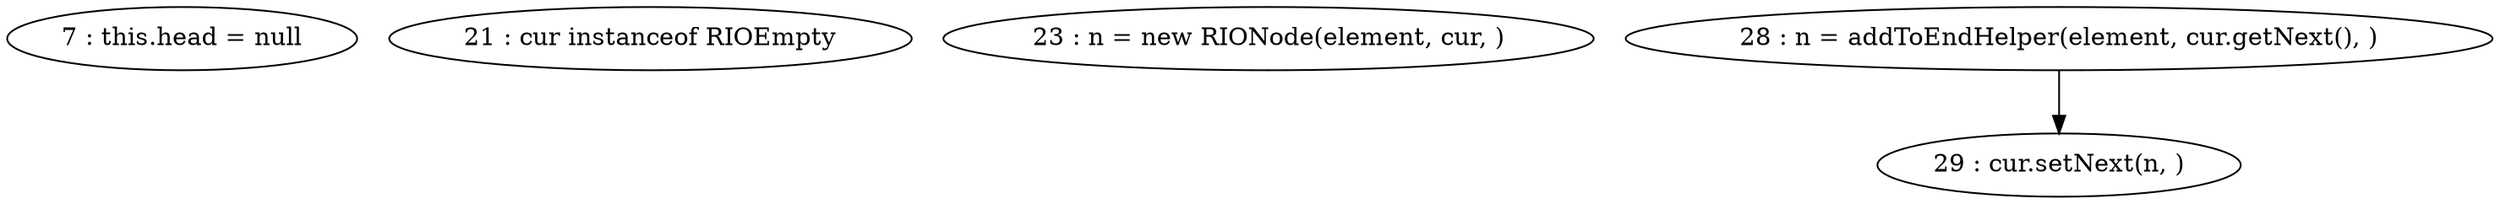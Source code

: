 digraph G {
"7 : this.head = null"
"21 : cur instanceof RIOEmpty"
"23 : n = new RIONode(element, cur, )"
"28 : n = addToEndHelper(element, cur.getNext(), )"
"28 : n = addToEndHelper(element, cur.getNext(), )" -> "29 : cur.setNext(n, )"
"29 : cur.setNext(n, )"
}